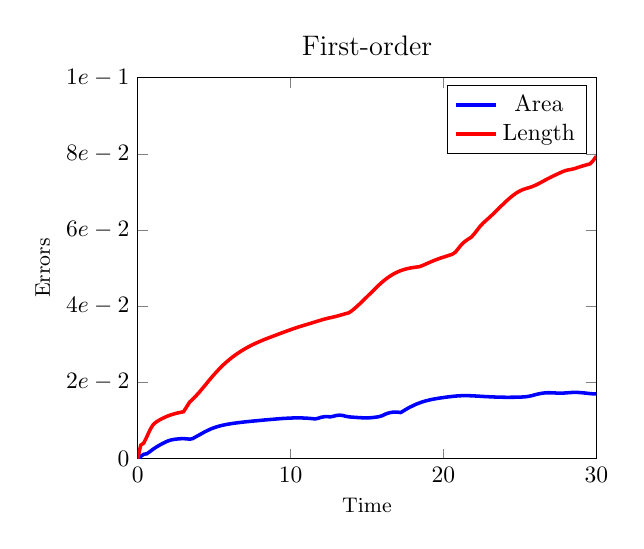 \begin{tikzpicture}[scale=0.85]

\begin{axis}[
  xmin = 0,
  xmax = 30, 
  ymin = 0,
  ymax = 1e-1,
  xtick = {0,10,20,30},
  xticklabels = {$0$,$10$,$20$,$30$},
  ytick = {0,2e-2,4e-2,6e-2,8e-2,1e-1},
  yticklabels = {$0$,$2e-2$,$4e-2$,$6e-2$,$8e-2$,$1e-1$},
  xlabel = {Time},
  ylabel = {Errors},
  label style = {font=\small},
  legend entries = {Area,Length},
  title = {\large{First-order}}
  ]

\addplot [mark=none,blue,line width=1.5] table{
0.0e+00 0.0e+00
2.0e-01 5.746e-04
4.0e-01 1.143e-03
6.0e-01 1.278e-03
8.0e-01 1.83e-03
1.0e+00 2.447e-03
1.2e+00 2.985e-03
1.4e+00 3.466e-03
1.6e+00 3.904e-03
1.8e+00 4.31e-03
2.0e+00 4.664e-03
2.2e+00 4.906e-03
2.4e+00 5.057e-03
2.6e+00 5.152e-03
2.8e+00 5.215e-03
3.0e+00 5.234e-03
3.2e+00 5.192e-03
3.4e+00 5.101e-03
3.6e+00 5.26e-03
3.8e+00 5.713e-03
4.0e+00 6.15e-03
4.2e+00 6.603e-03
4.4e+00 7.053e-03
4.6e+00 7.432e-03
4.8e+00 7.814e-03
5.0e+00 8.109e-03
5.2e+00 8.379e-03
5.4e+00 8.605e-03
5.6e+00 8.79e-03
5.8e+00 8.96e-03
6.0e+00 9.096e-03
6.2e+00 9.226e-03
6.4e+00 9.337e-03
6.6e+00 9.443e-03
6.8e+00 9.538e-03
7.0e+00 9.628e-03
7.2e+00 9.712e-03
7.4e+00 9.791e-03
7.6e+00 9.869e-03
7.8e+00 9.945e-03
8.0e+00 1.002e-02
8.2e+00 1.01e-02
8.4e+00 1.017e-02
8.6e+00 1.024e-02
8.8e+00 1.03e-02
9.0e+00 1.038e-02
9.2e+00 1.044e-02
9.4e+00 1.051e-02
9.6e+00 1.056e-02
9.8e+00 1.06e-02
1.0e+01 1.064e-02
1.02e+01 1.067e-02
1.04e+01 1.068e-02
1.06e+01 1.068e-02
1.08e+01 1.066e-02
1.1e+01 1.062e-02
1.12e+01 1.057e-02
1.14e+01 1.05e-02
1.16e+01 1.041e-02
1.18e+01 1.058e-02
1.2e+01 1.084e-02
1.22e+01 1.099e-02
1.24e+01 1.101e-02
1.26e+01 1.096e-02
1.28e+01 1.111e-02
1.3e+01 1.133e-02
1.32e+01 1.14e-02
1.34e+01 1.133e-02
1.36e+01 1.112e-02
1.38e+01 1.097e-02
1.4e+01 1.089e-02
1.42e+01 1.083e-02
1.44e+01 1.078e-02
1.46e+01 1.073e-02
1.48e+01 1.07e-02
1.5e+01 1.069e-02
1.52e+01 1.072e-02
1.54e+01 1.079e-02
1.56e+01 1.089e-02
1.58e+01 1.102e-02
1.6e+01 1.127e-02
1.62e+01 1.167e-02
1.64e+01 1.196e-02
1.66e+01 1.214e-02
1.68e+01 1.222e-02
1.7e+01 1.219e-02
1.72e+01 1.209e-02
1.74e+01 1.256e-02
1.76e+01 1.304e-02
1.78e+01 1.35e-02
1.8e+01 1.387e-02
1.82e+01 1.426e-02
1.84e+01 1.456e-02
1.86e+01 1.486e-02
1.88e+01 1.51e-02
1.9e+01 1.531e-02
1.92e+01 1.549e-02
1.94e+01 1.565e-02
1.96e+01 1.579e-02
1.98e+01 1.592e-02
2.0e+01 1.603e-02
2.02e+01 1.614e-02
2.04e+01 1.624e-02
2.06e+01 1.633e-02
2.08e+01 1.641e-02
2.1e+01 1.647e-02
2.12e+01 1.651e-02
2.14e+01 1.652e-02
2.16e+01 1.652e-02
2.18e+01 1.649e-02
2.2e+01 1.645e-02
2.22e+01 1.641e-02
2.24e+01 1.636e-02
2.26e+01 1.631e-02
2.28e+01 1.627e-02
2.3e+01 1.623e-02
2.32e+01 1.619e-02
2.34e+01 1.616e-02
2.36e+01 1.613e-02
2.38e+01 1.611e-02
2.4e+01 1.61e-02
2.42e+01 1.609e-02
2.44e+01 1.61e-02
2.46e+01 1.61e-02
2.48e+01 1.612e-02
2.5e+01 1.614e-02
2.52e+01 1.618e-02
2.54e+01 1.624e-02
2.56e+01 1.636e-02
2.58e+01 1.655e-02
2.6e+01 1.676e-02
2.62e+01 1.697e-02
2.64e+01 1.712e-02
2.66e+01 1.723e-02
2.68e+01 1.728e-02
2.7e+01 1.728e-02
2.72e+01 1.725e-02
2.74e+01 1.72e-02
2.76e+01 1.717e-02
2.78e+01 1.718e-02
2.8e+01 1.724e-02
2.82e+01 1.73e-02
2.84e+01 1.736e-02
2.86e+01 1.738e-02
2.88e+01 1.736e-02
2.9e+01 1.731e-02
2.92e+01 1.723e-02
2.94e+01 1.714e-02
2.96e+01 1.706e-02
2.98e+01 1.699e-02
3.0e+01 1.699e-02
};

\addplot [mark=none,red,line width=1.5] table{
0.0e+00 0.0e+00
2.0e-01 3.528e-03
4.0e-01 4.078e-03
6.0e-01 5.746e-03
8.0e-01 7.495e-03
1.0e+00 8.864e-03
1.2e+00 9.573e-03
1.4e+00 1.008e-02
1.6e+00 1.051e-02
1.8e+00 1.089e-02
2.0e+00 1.123e-02
2.2e+00 1.151e-02
2.4e+00 1.176e-02
2.6e+00 1.197e-02
2.8e+00 1.214e-02
3.0e+00 1.23e-02
3.2e+00 1.357e-02
3.4e+00 1.484e-02
3.6e+00 1.558e-02
3.8e+00 1.641e-02
4.0e+00 1.728e-02
4.2e+00 1.824e-02
4.4e+00 1.919e-02
4.6e+00 2.019e-02
4.8e+00 2.114e-02
5.0e+00 2.208e-02
5.2e+00 2.296e-02
5.4e+00 2.38e-02
5.6e+00 2.459e-02
5.8e+00 2.532e-02
6.0e+00 2.6e-02
6.2e+00 2.664e-02
6.4e+00 2.723e-02
6.6e+00 2.778e-02
6.8e+00 2.83e-02
7.0e+00 2.878e-02
7.2e+00 2.923e-02
7.4e+00 2.966e-02
7.6e+00 3.005e-02
7.8e+00 3.042e-02
8.0e+00 3.077e-02
8.2e+00 3.111e-02
8.4e+00 3.143e-02
8.6e+00 3.174e-02
8.8e+00 3.204e-02
9.0e+00 3.235e-02
9.2e+00 3.265e-02
9.4e+00 3.295e-02
9.6e+00 3.325e-02
9.8e+00 3.354e-02
1.0e+01 3.383e-02
1.02e+01 3.411e-02
1.04e+01 3.438e-02
1.06e+01 3.464e-02
1.08e+01 3.489e-02
1.1e+01 3.513e-02
1.12e+01 3.537e-02
1.14e+01 3.561e-02
1.16e+01 3.586e-02
1.18e+01 3.611e-02
1.2e+01 3.635e-02
1.22e+01 3.659e-02
1.24e+01 3.68e-02
1.26e+01 3.698e-02
1.28e+01 3.716e-02
1.3e+01 3.735e-02
1.32e+01 3.757e-02
1.34e+01 3.78e-02
1.36e+01 3.804e-02
1.38e+01 3.825e-02
1.4e+01 3.877e-02
1.42e+01 3.944e-02
1.44e+01 4.016e-02
1.46e+01 4.091e-02
1.48e+01 4.168e-02
1.5e+01 4.248e-02
1.52e+01 4.328e-02
1.54e+01 4.408e-02
1.56e+01 4.487e-02
1.58e+01 4.563e-02
1.6e+01 4.635e-02
1.62e+01 4.701e-02
1.64e+01 4.761e-02
1.66e+01 4.814e-02
1.68e+01 4.859e-02
1.7e+01 4.899e-02
1.72e+01 4.932e-02
1.74e+01 4.959e-02
1.76e+01 4.981e-02
1.78e+01 4.999e-02
1.8e+01 5.013e-02
1.82e+01 5.025e-02
1.84e+01 5.035e-02
1.86e+01 5.061e-02
1.88e+01 5.098e-02
1.9e+01 5.133e-02
1.92e+01 5.168e-02
1.94e+01 5.201e-02
1.96e+01 5.232e-02
1.98e+01 5.261e-02
2.0e+01 5.287e-02
2.02e+01 5.312e-02
2.04e+01 5.339e-02
2.06e+01 5.367e-02
2.08e+01 5.426e-02
2.1e+01 5.528e-02
2.12e+01 5.625e-02
2.14e+01 5.698e-02
2.16e+01 5.755e-02
2.18e+01 5.806e-02
2.2e+01 5.891e-02
2.22e+01 5.994e-02
2.24e+01 6.099e-02
2.26e+01 6.183e-02
2.28e+01 6.255e-02
2.3e+01 6.327e-02
2.32e+01 6.402e-02
2.34e+01 6.479e-02
2.36e+01 6.558e-02
2.38e+01 6.638e-02
2.4e+01 6.715e-02
2.42e+01 6.79e-02
2.44e+01 6.86e-02
2.46e+01 6.923e-02
2.48e+01 6.979e-02
2.5e+01 7.024e-02
2.52e+01 7.061e-02
2.54e+01 7.087e-02
2.56e+01 7.111e-02
2.58e+01 7.138e-02
2.6e+01 7.171e-02
2.62e+01 7.211e-02
2.64e+01 7.253e-02
2.66e+01 7.297e-02
2.68e+01 7.34e-02
2.7e+01 7.381e-02
2.72e+01 7.42e-02
2.74e+01 7.458e-02
2.76e+01 7.495e-02
2.78e+01 7.532e-02
2.8e+01 7.561e-02
2.82e+01 7.579e-02
2.84e+01 7.593e-02
2.86e+01 7.614e-02
2.88e+01 7.641e-02
2.9e+01 7.667e-02
2.92e+01 7.691e-02
2.94e+01 7.714e-02
2.96e+01 7.737e-02
2.98e+01 7.825e-02
3.0e+01 7.936e-02
};

\end{axis}


\end{tikzpicture}

